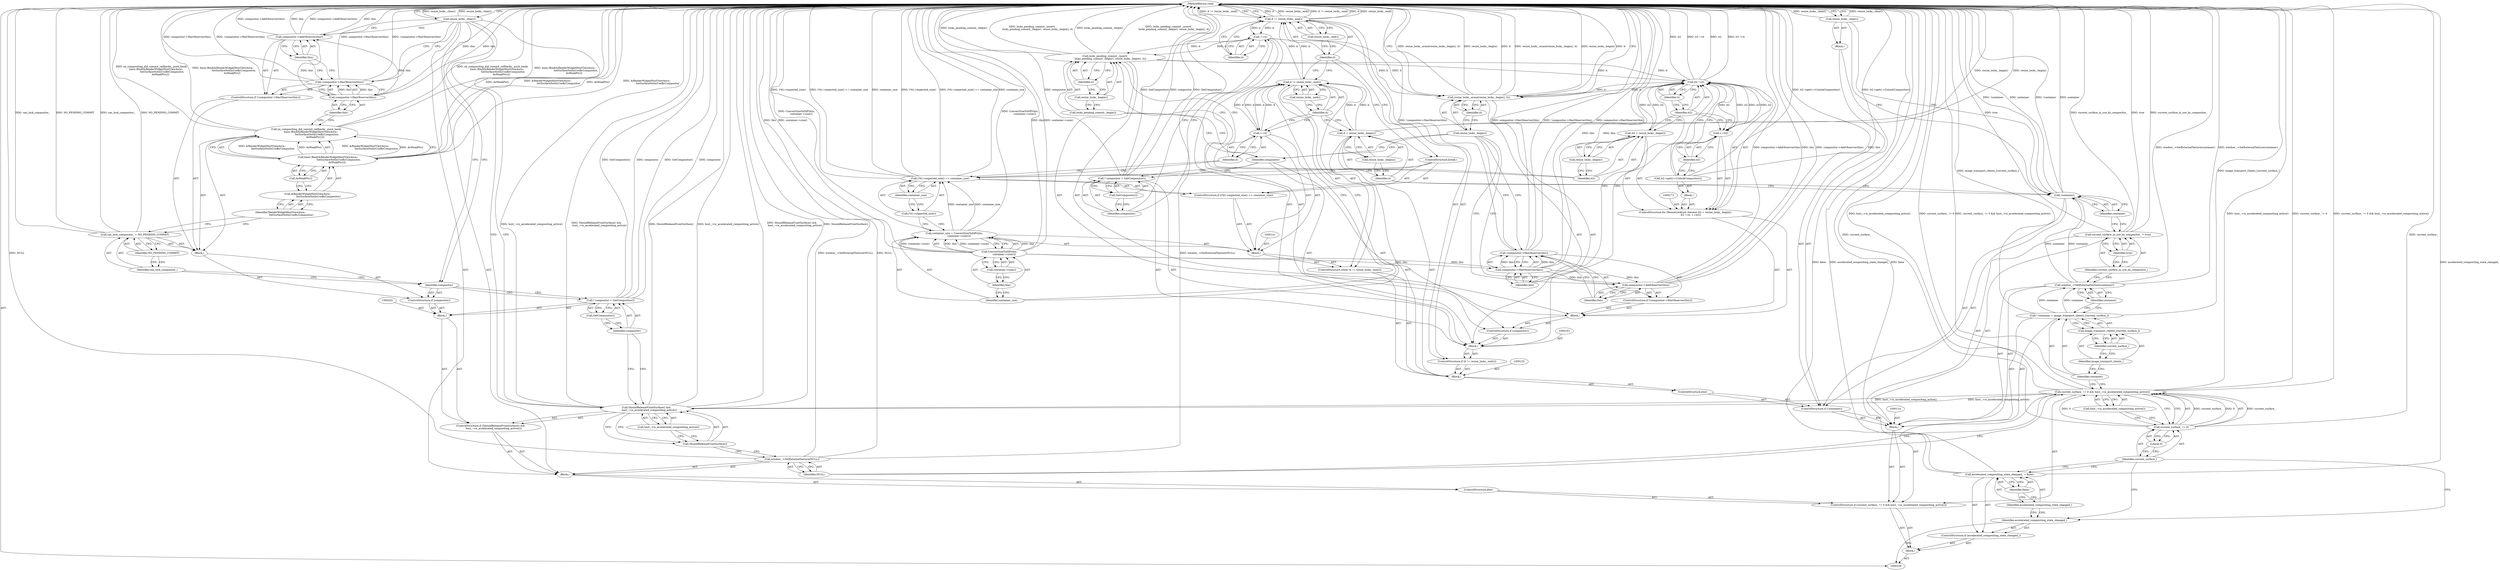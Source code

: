digraph "1_Chrome_18d67244984a574ba2dd8779faabc0e3e34f4b76_34" {
"1000224" [label="(MethodReturn,void)"];
"1000101" [label="(Block,)"];
"1000127" [label="(Identifier,container)"];
"1000128" [label="(Block,)"];
"1000125" [label="(ControlStructure,if (!container))"];
"1000126" [label="(Call,!container)"];
"1000129" [label="(Call,resize_locks_.clear())"];
"1000130" [label="(ControlStructure,else)"];
"1000133" [label="(Call,it = resize_locks_.begin())"];
"1000134" [label="(Identifier,it)"];
"1000135" [label="(Call,resize_locks_.begin())"];
"1000131" [label="(Block,)"];
"1000137" [label="(Call,it != resize_locks_.end())"];
"1000138" [label="(Identifier,it)"];
"1000139" [label="(Call,resize_locks_.end())"];
"1000136" [label="(ControlStructure,while (it != resize_locks_.end()))"];
"1000142" [label="(Call,container_size = ConvertSizeToDIP(this,\n            container->size()))"];
"1000143" [label="(Identifier,container_size)"];
"1000144" [label="(Call,ConvertSizeToDIP(this,\n            container->size()))"];
"1000145" [label="(Identifier,this)"];
"1000140" [label="(Block,)"];
"1000146" [label="(Call,container->size())"];
"1000148" [label="(Call,(*it)->expected_size() == container_size)"];
"1000149" [label="(Call,(*it)->expected_size())"];
"1000150" [label="(Identifier,container_size)"];
"1000147" [label="(ControlStructure,if ((*it)->expected_size() == container_size))"];
"1000151" [label="(ControlStructure,break;)"];
"1000153" [label="(Identifier,it)"];
"1000152" [label="(Call,++it)"];
"1000102" [label="(ControlStructure,if (accelerated_compositing_state_changed_))"];
"1000103" [label="(Identifier,accelerated_compositing_state_changed_)"];
"1000155" [label="(Call,it != resize_locks_.end())"];
"1000156" [label="(Identifier,it)"];
"1000157" [label="(Call,resize_locks_.end())"];
"1000154" [label="(ControlStructure,if (it != resize_locks_.end()))"];
"1000160" [label="(Identifier,it)"];
"1000159" [label="(Call,++it)"];
"1000162" [label="(Call,* compositor = GetCompositor())"];
"1000163" [label="(Identifier,compositor)"];
"1000164" [label="(Call,GetCompositor())"];
"1000158" [label="(Block,)"];
"1000166" [label="(Identifier,compositor)"];
"1000167" [label="(Block,)"];
"1000165" [label="(ControlStructure,if (compositor))"];
"1000168" [label="(Call,locks_pending_commit_.insert(\n              locks_pending_commit_.begin(), resize_locks_.begin(), it))"];
"1000169" [label="(Call,locks_pending_commit_.begin())"];
"1000170" [label="(Call,resize_locks_.begin())"];
"1000171" [label="(Identifier,it)"];
"1000172" [label="(ControlStructure,for (ResizeLockList::iterator it2 = resize_locks_.begin();\n              it2 !=it; ++it2))"];
"1000174" [label="(Call,it2 = resize_locks_.begin())"];
"1000175" [label="(Identifier,it2)"];
"1000176" [label="(Call,resize_locks_.begin())"];
"1000177" [label="(Call,it2 !=it)"];
"1000178" [label="(Identifier,it2)"];
"1000179" [label="(Identifier,it)"];
"1000180" [label="(Call,++it2)"];
"1000181" [label="(Identifier,it2)"];
"1000182" [label="(Block,)"];
"1000183" [label="(Call,it2->get()->UnlockCompositor())"];
"1000104" [label="(Call,accelerated_compositing_state_changed_ = false)"];
"1000105" [label="(Identifier,accelerated_compositing_state_changed_)"];
"1000106" [label="(Identifier,false)"];
"1000184" [label="(ControlStructure,if (!compositor->HasObserver(this)))"];
"1000185" [label="(Call,!compositor->HasObserver(this))"];
"1000186" [label="(Call,compositor->HasObserver(this))"];
"1000187" [label="(Identifier,this)"];
"1000188" [label="(Call,compositor->AddObserver(this))"];
"1000189" [label="(Identifier,this)"];
"1000191" [label="(Call,resize_locks_.begin())"];
"1000192" [label="(Identifier,it)"];
"1000190" [label="(Call,resize_locks_.erase(resize_locks_.begin(), it))"];
"1000194" [label="(Block,)"];
"1000193" [label="(ControlStructure,else)"];
"1000196" [label="(Identifier,NULL)"];
"1000195" [label="(Call,window_->SetExternalTexture(NULL))"];
"1000197" [label="(ControlStructure,if (ShouldReleaseFrontSurface() &&\n        host_->is_accelerated_compositing_active()))"];
"1000198" [label="(Call,ShouldReleaseFrontSurface() &&\n        host_->is_accelerated_compositing_active())"];
"1000199" [label="(Call,ShouldReleaseFrontSurface())"];
"1000200" [label="(Call,host_->is_accelerated_compositing_active())"];
"1000203" [label="(Call,* compositor = GetCompositor())"];
"1000204" [label="(Identifier,compositor)"];
"1000205" [label="(Call,GetCompositor())"];
"1000201" [label="(Block,)"];
"1000207" [label="(Identifier,compositor)"];
"1000208" [label="(Block,)"];
"1000206" [label="(ControlStructure,if (compositor))"];
"1000211" [label="(Identifier,NO_PENDING_COMMIT)"];
"1000209" [label="(Call,can_lock_compositor_ = NO_PENDING_COMMIT)"];
"1000210" [label="(Identifier,can_lock_compositor_)"];
"1000212" [label="(Call,on_compositing_did_commit_callbacks_.push_back(\n            base::Bind(&RenderWidgetHostViewAura::\n                           SetSurfaceNotInUseByCompositor,\n                       AsWeakPtr())))"];
"1000213" [label="(Call,base::Bind(&RenderWidgetHostViewAura::\n                           SetSurfaceNotInUseByCompositor,\n                       AsWeakPtr()))"];
"1000214" [label="(Call,&RenderWidgetHostViewAura::\n                           SetSurfaceNotInUseByCompositor)"];
"1000215" [label="(Identifier,RenderWidgetHostViewAura::\n                           SetSurfaceNotInUseByCompositor)"];
"1000216" [label="(Call,AsWeakPtr())"];
"1000218" [label="(Call,!compositor->HasObserver(this))"];
"1000219" [label="(Call,compositor->HasObserver(this))"];
"1000220" [label="(Identifier,this)"];
"1000217" [label="(ControlStructure,if (!compositor->HasObserver(this)))"];
"1000221" [label="(Call,compositor->AddObserver(this))"];
"1000222" [label="(Identifier,this)"];
"1000111" [label="(Literal,0)"];
"1000107" [label="(ControlStructure,if (current_surface_ != 0 && host_->is_accelerated_compositing_active()))"];
"1000112" [label="(Call,host_->is_accelerated_compositing_active())"];
"1000108" [label="(Call,current_surface_ != 0 && host_->is_accelerated_compositing_active())"];
"1000109" [label="(Call,current_surface_ != 0)"];
"1000110" [label="(Identifier,current_surface_)"];
"1000223" [label="(Call,resize_locks_.clear())"];
"1000115" [label="(Call,* container = image_transport_clients_[current_surface_])"];
"1000116" [label="(Identifier,container)"];
"1000117" [label="(Call,image_transport_clients_[current_surface_])"];
"1000118" [label="(Identifier,image_transport_clients_)"];
"1000113" [label="(Block,)"];
"1000119" [label="(Identifier,current_surface_)"];
"1000121" [label="(Identifier,container)"];
"1000120" [label="(Call,window_->SetExternalTexture(container))"];
"1000122" [label="(Call,current_surface_in_use_by_compositor_ = true)"];
"1000123" [label="(Identifier,current_surface_in_use_by_compositor_)"];
"1000124" [label="(Identifier,true)"];
"1000224" -> "1000100"  [label="AST: "];
"1000224" -> "1000129"  [label="CFG: "];
"1000224" -> "1000190"  [label="CFG: "];
"1000224" -> "1000155"  [label="CFG: "];
"1000224" -> "1000223"  [label="CFG: "];
"1000221" -> "1000224"  [label="DDG: compositor->AddObserver(this)"];
"1000221" -> "1000224"  [label="DDG: this"];
"1000185" -> "1000224"  [label="DDG: !compositor->HasObserver(this)"];
"1000185" -> "1000224"  [label="DDG: compositor->HasObserver(this)"];
"1000209" -> "1000224"  [label="DDG: can_lock_compositor_"];
"1000209" -> "1000224"  [label="DDG: NO_PENDING_COMMIT"];
"1000122" -> "1000224"  [label="DDG: current_surface_in_use_by_compositor_"];
"1000122" -> "1000224"  [label="DDG: true"];
"1000126" -> "1000224"  [label="DDG: container"];
"1000126" -> "1000224"  [label="DDG: !container"];
"1000212" -> "1000224"  [label="DDG: on_compositing_did_commit_callbacks_.push_back(\n            base::Bind(&RenderWidgetHostViewAura::\n                           SetSurfaceNotInUseByCompositor,\n                       AsWeakPtr()))"];
"1000212" -> "1000224"  [label="DDG: base::Bind(&RenderWidgetHostViewAura::\n                           SetSurfaceNotInUseByCompositor,\n                       AsWeakPtr())"];
"1000198" -> "1000224"  [label="DDG: ShouldReleaseFrontSurface()"];
"1000198" -> "1000224"  [label="DDG: host_->is_accelerated_compositing_active()"];
"1000198" -> "1000224"  [label="DDG: ShouldReleaseFrontSurface() &&\n        host_->is_accelerated_compositing_active()"];
"1000155" -> "1000224"  [label="DDG: it"];
"1000155" -> "1000224"  [label="DDG: resize_locks_.end()"];
"1000155" -> "1000224"  [label="DDG: it != resize_locks_.end()"];
"1000203" -> "1000224"  [label="DDG: GetCompositor()"];
"1000203" -> "1000224"  [label="DDG: compositor"];
"1000115" -> "1000224"  [label="DDG: image_transport_clients_[current_surface_]"];
"1000188" -> "1000224"  [label="DDG: compositor->AddObserver(this)"];
"1000188" -> "1000224"  [label="DDG: this"];
"1000177" -> "1000224"  [label="DDG: it2"];
"1000177" -> "1000224"  [label="DDG: it2 !=it"];
"1000168" -> "1000224"  [label="DDG: locks_pending_commit_.insert(\n              locks_pending_commit_.begin(), resize_locks_.begin(), it)"];
"1000168" -> "1000224"  [label="DDG: locks_pending_commit_.begin()"];
"1000162" -> "1000224"  [label="DDG: GetCompositor()"];
"1000162" -> "1000224"  [label="DDG: compositor"];
"1000186" -> "1000224"  [label="DDG: this"];
"1000223" -> "1000224"  [label="DDG: resize_locks_.clear()"];
"1000108" -> "1000224"  [label="DDG: current_surface_ != 0 && host_->is_accelerated_compositing_active()"];
"1000108" -> "1000224"  [label="DDG: host_->is_accelerated_compositing_active()"];
"1000108" -> "1000224"  [label="DDG: current_surface_ != 0"];
"1000190" -> "1000224"  [label="DDG: resize_locks_.erase(resize_locks_.begin(), it)"];
"1000190" -> "1000224"  [label="DDG: resize_locks_.begin()"];
"1000190" -> "1000224"  [label="DDG: it"];
"1000213" -> "1000224"  [label="DDG: AsWeakPtr()"];
"1000213" -> "1000224"  [label="DDG: &RenderWidgetHostViewAura::\n                           SetSurfaceNotInUseByCompositor"];
"1000104" -> "1000224"  [label="DDG: accelerated_compositing_state_changed_"];
"1000104" -> "1000224"  [label="DDG: false"];
"1000218" -> "1000224"  [label="DDG: compositor->HasObserver(this)"];
"1000218" -> "1000224"  [label="DDG: !compositor->HasObserver(this)"];
"1000195" -> "1000224"  [label="DDG: window_->SetExternalTexture(NULL)"];
"1000195" -> "1000224"  [label="DDG: NULL"];
"1000129" -> "1000224"  [label="DDG: resize_locks_.clear()"];
"1000142" -> "1000224"  [label="DDG: ConvertSizeToDIP(this,\n            container->size())"];
"1000148" -> "1000224"  [label="DDG: (*it)->expected_size()"];
"1000148" -> "1000224"  [label="DDG: (*it)->expected_size() == container_size"];
"1000148" -> "1000224"  [label="DDG: container_size"];
"1000133" -> "1000224"  [label="DDG: resize_locks_.begin()"];
"1000109" -> "1000224"  [label="DDG: current_surface_"];
"1000120" -> "1000224"  [label="DDG: window_->SetExternalTexture(container)"];
"1000144" -> "1000224"  [label="DDG: this"];
"1000144" -> "1000224"  [label="DDG: container->size()"];
"1000219" -> "1000224"  [label="DDG: this"];
"1000183" -> "1000224"  [label="DDG: it2->get()->UnlockCompositor()"];
"1000101" -> "1000100"  [label="AST: "];
"1000102" -> "1000101"  [label="AST: "];
"1000107" -> "1000101"  [label="AST: "];
"1000127" -> "1000126"  [label="AST: "];
"1000127" -> "1000122"  [label="CFG: "];
"1000126" -> "1000127"  [label="CFG: "];
"1000128" -> "1000125"  [label="AST: "];
"1000129" -> "1000128"  [label="AST: "];
"1000125" -> "1000113"  [label="AST: "];
"1000126" -> "1000125"  [label="AST: "];
"1000128" -> "1000125"  [label="AST: "];
"1000130" -> "1000125"  [label="AST: "];
"1000126" -> "1000125"  [label="AST: "];
"1000126" -> "1000127"  [label="CFG: "];
"1000127" -> "1000126"  [label="AST: "];
"1000129" -> "1000126"  [label="CFG: "];
"1000134" -> "1000126"  [label="CFG: "];
"1000126" -> "1000224"  [label="DDG: container"];
"1000126" -> "1000224"  [label="DDG: !container"];
"1000120" -> "1000126"  [label="DDG: container"];
"1000129" -> "1000128"  [label="AST: "];
"1000129" -> "1000126"  [label="CFG: "];
"1000224" -> "1000129"  [label="CFG: "];
"1000129" -> "1000224"  [label="DDG: resize_locks_.clear()"];
"1000130" -> "1000125"  [label="AST: "];
"1000131" -> "1000130"  [label="AST: "];
"1000133" -> "1000131"  [label="AST: "];
"1000133" -> "1000135"  [label="CFG: "];
"1000134" -> "1000133"  [label="AST: "];
"1000135" -> "1000133"  [label="AST: "];
"1000138" -> "1000133"  [label="CFG: "];
"1000133" -> "1000224"  [label="DDG: resize_locks_.begin()"];
"1000133" -> "1000137"  [label="DDG: it"];
"1000134" -> "1000133"  [label="AST: "];
"1000134" -> "1000126"  [label="CFG: "];
"1000135" -> "1000134"  [label="CFG: "];
"1000135" -> "1000133"  [label="AST: "];
"1000135" -> "1000134"  [label="CFG: "];
"1000133" -> "1000135"  [label="CFG: "];
"1000131" -> "1000130"  [label="AST: "];
"1000132" -> "1000131"  [label="AST: "];
"1000133" -> "1000131"  [label="AST: "];
"1000136" -> "1000131"  [label="AST: "];
"1000154" -> "1000131"  [label="AST: "];
"1000137" -> "1000136"  [label="AST: "];
"1000137" -> "1000139"  [label="CFG: "];
"1000138" -> "1000137"  [label="AST: "];
"1000139" -> "1000137"  [label="AST: "];
"1000143" -> "1000137"  [label="CFG: "];
"1000156" -> "1000137"  [label="CFG: "];
"1000133" -> "1000137"  [label="DDG: it"];
"1000152" -> "1000137"  [label="DDG: it"];
"1000137" -> "1000152"  [label="DDG: it"];
"1000137" -> "1000155"  [label="DDG: it"];
"1000138" -> "1000137"  [label="AST: "];
"1000138" -> "1000152"  [label="CFG: "];
"1000138" -> "1000133"  [label="CFG: "];
"1000139" -> "1000138"  [label="CFG: "];
"1000139" -> "1000137"  [label="AST: "];
"1000139" -> "1000138"  [label="CFG: "];
"1000137" -> "1000139"  [label="CFG: "];
"1000136" -> "1000131"  [label="AST: "];
"1000137" -> "1000136"  [label="AST: "];
"1000140" -> "1000136"  [label="AST: "];
"1000142" -> "1000140"  [label="AST: "];
"1000142" -> "1000144"  [label="CFG: "];
"1000143" -> "1000142"  [label="AST: "];
"1000144" -> "1000142"  [label="AST: "];
"1000149" -> "1000142"  [label="CFG: "];
"1000142" -> "1000224"  [label="DDG: ConvertSizeToDIP(this,\n            container->size())"];
"1000144" -> "1000142"  [label="DDG: this"];
"1000144" -> "1000142"  [label="DDG: container->size()"];
"1000142" -> "1000148"  [label="DDG: container_size"];
"1000143" -> "1000142"  [label="AST: "];
"1000143" -> "1000137"  [label="CFG: "];
"1000145" -> "1000143"  [label="CFG: "];
"1000144" -> "1000142"  [label="AST: "];
"1000144" -> "1000146"  [label="CFG: "];
"1000145" -> "1000144"  [label="AST: "];
"1000146" -> "1000144"  [label="AST: "];
"1000142" -> "1000144"  [label="CFG: "];
"1000144" -> "1000224"  [label="DDG: this"];
"1000144" -> "1000224"  [label="DDG: container->size()"];
"1000144" -> "1000142"  [label="DDG: this"];
"1000144" -> "1000142"  [label="DDG: container->size()"];
"1000144" -> "1000186"  [label="DDG: this"];
"1000145" -> "1000144"  [label="AST: "];
"1000145" -> "1000143"  [label="CFG: "];
"1000146" -> "1000145"  [label="CFG: "];
"1000140" -> "1000136"  [label="AST: "];
"1000141" -> "1000140"  [label="AST: "];
"1000142" -> "1000140"  [label="AST: "];
"1000147" -> "1000140"  [label="AST: "];
"1000152" -> "1000140"  [label="AST: "];
"1000146" -> "1000144"  [label="AST: "];
"1000146" -> "1000145"  [label="CFG: "];
"1000144" -> "1000146"  [label="CFG: "];
"1000148" -> "1000147"  [label="AST: "];
"1000148" -> "1000150"  [label="CFG: "];
"1000149" -> "1000148"  [label="AST: "];
"1000150" -> "1000148"  [label="AST: "];
"1000151" -> "1000148"  [label="CFG: "];
"1000153" -> "1000148"  [label="CFG: "];
"1000148" -> "1000224"  [label="DDG: (*it)->expected_size()"];
"1000148" -> "1000224"  [label="DDG: (*it)->expected_size() == container_size"];
"1000148" -> "1000224"  [label="DDG: container_size"];
"1000142" -> "1000148"  [label="DDG: container_size"];
"1000149" -> "1000148"  [label="AST: "];
"1000149" -> "1000142"  [label="CFG: "];
"1000150" -> "1000149"  [label="CFG: "];
"1000150" -> "1000148"  [label="AST: "];
"1000150" -> "1000149"  [label="CFG: "];
"1000148" -> "1000150"  [label="CFG: "];
"1000147" -> "1000140"  [label="AST: "];
"1000148" -> "1000147"  [label="AST: "];
"1000151" -> "1000147"  [label="AST: "];
"1000151" -> "1000147"  [label="AST: "];
"1000151" -> "1000148"  [label="CFG: "];
"1000156" -> "1000151"  [label="CFG: "];
"1000153" -> "1000152"  [label="AST: "];
"1000153" -> "1000148"  [label="CFG: "];
"1000152" -> "1000153"  [label="CFG: "];
"1000152" -> "1000140"  [label="AST: "];
"1000152" -> "1000153"  [label="CFG: "];
"1000153" -> "1000152"  [label="AST: "];
"1000138" -> "1000152"  [label="CFG: "];
"1000152" -> "1000137"  [label="DDG: it"];
"1000137" -> "1000152"  [label="DDG: it"];
"1000102" -> "1000101"  [label="AST: "];
"1000103" -> "1000102"  [label="AST: "];
"1000104" -> "1000102"  [label="AST: "];
"1000103" -> "1000102"  [label="AST: "];
"1000103" -> "1000100"  [label="CFG: "];
"1000105" -> "1000103"  [label="CFG: "];
"1000110" -> "1000103"  [label="CFG: "];
"1000155" -> "1000154"  [label="AST: "];
"1000155" -> "1000157"  [label="CFG: "];
"1000156" -> "1000155"  [label="AST: "];
"1000157" -> "1000155"  [label="AST: "];
"1000160" -> "1000155"  [label="CFG: "];
"1000224" -> "1000155"  [label="CFG: "];
"1000155" -> "1000224"  [label="DDG: it"];
"1000155" -> "1000224"  [label="DDG: resize_locks_.end()"];
"1000155" -> "1000224"  [label="DDG: it != resize_locks_.end()"];
"1000137" -> "1000155"  [label="DDG: it"];
"1000155" -> "1000159"  [label="DDG: it"];
"1000156" -> "1000155"  [label="AST: "];
"1000156" -> "1000137"  [label="CFG: "];
"1000156" -> "1000151"  [label="CFG: "];
"1000157" -> "1000156"  [label="CFG: "];
"1000157" -> "1000155"  [label="AST: "];
"1000157" -> "1000156"  [label="CFG: "];
"1000155" -> "1000157"  [label="CFG: "];
"1000154" -> "1000131"  [label="AST: "];
"1000155" -> "1000154"  [label="AST: "];
"1000158" -> "1000154"  [label="AST: "];
"1000160" -> "1000159"  [label="AST: "];
"1000160" -> "1000155"  [label="CFG: "];
"1000159" -> "1000160"  [label="CFG: "];
"1000159" -> "1000158"  [label="AST: "];
"1000159" -> "1000160"  [label="CFG: "];
"1000160" -> "1000159"  [label="AST: "];
"1000163" -> "1000159"  [label="CFG: "];
"1000155" -> "1000159"  [label="DDG: it"];
"1000159" -> "1000168"  [label="DDG: it"];
"1000159" -> "1000190"  [label="DDG: it"];
"1000162" -> "1000158"  [label="AST: "];
"1000162" -> "1000164"  [label="CFG: "];
"1000163" -> "1000162"  [label="AST: "];
"1000164" -> "1000162"  [label="AST: "];
"1000166" -> "1000162"  [label="CFG: "];
"1000162" -> "1000224"  [label="DDG: GetCompositor()"];
"1000162" -> "1000224"  [label="DDG: compositor"];
"1000163" -> "1000162"  [label="AST: "];
"1000163" -> "1000159"  [label="CFG: "];
"1000164" -> "1000163"  [label="CFG: "];
"1000164" -> "1000162"  [label="AST: "];
"1000164" -> "1000163"  [label="CFG: "];
"1000162" -> "1000164"  [label="CFG: "];
"1000158" -> "1000154"  [label="AST: "];
"1000159" -> "1000158"  [label="AST: "];
"1000161" -> "1000158"  [label="AST: "];
"1000162" -> "1000158"  [label="AST: "];
"1000165" -> "1000158"  [label="AST: "];
"1000190" -> "1000158"  [label="AST: "];
"1000166" -> "1000165"  [label="AST: "];
"1000166" -> "1000162"  [label="CFG: "];
"1000169" -> "1000166"  [label="CFG: "];
"1000191" -> "1000166"  [label="CFG: "];
"1000167" -> "1000165"  [label="AST: "];
"1000168" -> "1000167"  [label="AST: "];
"1000172" -> "1000167"  [label="AST: "];
"1000184" -> "1000167"  [label="AST: "];
"1000165" -> "1000158"  [label="AST: "];
"1000166" -> "1000165"  [label="AST: "];
"1000167" -> "1000165"  [label="AST: "];
"1000168" -> "1000167"  [label="AST: "];
"1000168" -> "1000171"  [label="CFG: "];
"1000169" -> "1000168"  [label="AST: "];
"1000170" -> "1000168"  [label="AST: "];
"1000171" -> "1000168"  [label="AST: "];
"1000175" -> "1000168"  [label="CFG: "];
"1000168" -> "1000224"  [label="DDG: locks_pending_commit_.insert(\n              locks_pending_commit_.begin(), resize_locks_.begin(), it)"];
"1000168" -> "1000224"  [label="DDG: locks_pending_commit_.begin()"];
"1000159" -> "1000168"  [label="DDG: it"];
"1000168" -> "1000177"  [label="DDG: it"];
"1000169" -> "1000168"  [label="AST: "];
"1000169" -> "1000166"  [label="CFG: "];
"1000170" -> "1000169"  [label="CFG: "];
"1000170" -> "1000168"  [label="AST: "];
"1000170" -> "1000169"  [label="CFG: "];
"1000171" -> "1000170"  [label="CFG: "];
"1000171" -> "1000168"  [label="AST: "];
"1000171" -> "1000170"  [label="CFG: "];
"1000168" -> "1000171"  [label="CFG: "];
"1000172" -> "1000167"  [label="AST: "];
"1000173" -> "1000172"  [label="AST: "];
"1000174" -> "1000172"  [label="AST: "];
"1000177" -> "1000172"  [label="AST: "];
"1000180" -> "1000172"  [label="AST: "];
"1000182" -> "1000172"  [label="AST: "];
"1000174" -> "1000172"  [label="AST: "];
"1000174" -> "1000176"  [label="CFG: "];
"1000175" -> "1000174"  [label="AST: "];
"1000176" -> "1000174"  [label="AST: "];
"1000178" -> "1000174"  [label="CFG: "];
"1000174" -> "1000177"  [label="DDG: it2"];
"1000175" -> "1000174"  [label="AST: "];
"1000175" -> "1000168"  [label="CFG: "];
"1000176" -> "1000175"  [label="CFG: "];
"1000176" -> "1000174"  [label="AST: "];
"1000176" -> "1000175"  [label="CFG: "];
"1000174" -> "1000176"  [label="CFG: "];
"1000177" -> "1000172"  [label="AST: "];
"1000177" -> "1000179"  [label="CFG: "];
"1000178" -> "1000177"  [label="AST: "];
"1000179" -> "1000177"  [label="AST: "];
"1000183" -> "1000177"  [label="CFG: "];
"1000187" -> "1000177"  [label="CFG: "];
"1000177" -> "1000224"  [label="DDG: it2"];
"1000177" -> "1000224"  [label="DDG: it2 !=it"];
"1000180" -> "1000177"  [label="DDG: it2"];
"1000174" -> "1000177"  [label="DDG: it2"];
"1000168" -> "1000177"  [label="DDG: it"];
"1000177" -> "1000180"  [label="DDG: it2"];
"1000177" -> "1000190"  [label="DDG: it"];
"1000178" -> "1000177"  [label="AST: "];
"1000178" -> "1000174"  [label="CFG: "];
"1000178" -> "1000180"  [label="CFG: "];
"1000179" -> "1000178"  [label="CFG: "];
"1000179" -> "1000177"  [label="AST: "];
"1000179" -> "1000178"  [label="CFG: "];
"1000177" -> "1000179"  [label="CFG: "];
"1000180" -> "1000172"  [label="AST: "];
"1000180" -> "1000181"  [label="CFG: "];
"1000181" -> "1000180"  [label="AST: "];
"1000178" -> "1000180"  [label="CFG: "];
"1000180" -> "1000177"  [label="DDG: it2"];
"1000177" -> "1000180"  [label="DDG: it2"];
"1000181" -> "1000180"  [label="AST: "];
"1000181" -> "1000183"  [label="CFG: "];
"1000180" -> "1000181"  [label="CFG: "];
"1000182" -> "1000172"  [label="AST: "];
"1000183" -> "1000182"  [label="AST: "];
"1000183" -> "1000182"  [label="AST: "];
"1000183" -> "1000177"  [label="CFG: "];
"1000181" -> "1000183"  [label="CFG: "];
"1000183" -> "1000224"  [label="DDG: it2->get()->UnlockCompositor()"];
"1000104" -> "1000102"  [label="AST: "];
"1000104" -> "1000106"  [label="CFG: "];
"1000105" -> "1000104"  [label="AST: "];
"1000106" -> "1000104"  [label="AST: "];
"1000110" -> "1000104"  [label="CFG: "];
"1000104" -> "1000224"  [label="DDG: accelerated_compositing_state_changed_"];
"1000104" -> "1000224"  [label="DDG: false"];
"1000105" -> "1000104"  [label="AST: "];
"1000105" -> "1000103"  [label="CFG: "];
"1000106" -> "1000105"  [label="CFG: "];
"1000106" -> "1000104"  [label="AST: "];
"1000106" -> "1000105"  [label="CFG: "];
"1000104" -> "1000106"  [label="CFG: "];
"1000184" -> "1000167"  [label="AST: "];
"1000185" -> "1000184"  [label="AST: "];
"1000188" -> "1000184"  [label="AST: "];
"1000185" -> "1000184"  [label="AST: "];
"1000185" -> "1000186"  [label="CFG: "];
"1000186" -> "1000185"  [label="AST: "];
"1000189" -> "1000185"  [label="CFG: "];
"1000191" -> "1000185"  [label="CFG: "];
"1000185" -> "1000224"  [label="DDG: !compositor->HasObserver(this)"];
"1000185" -> "1000224"  [label="DDG: compositor->HasObserver(this)"];
"1000186" -> "1000185"  [label="DDG: this"];
"1000186" -> "1000185"  [label="AST: "];
"1000186" -> "1000187"  [label="CFG: "];
"1000187" -> "1000186"  [label="AST: "];
"1000185" -> "1000186"  [label="CFG: "];
"1000186" -> "1000224"  [label="DDG: this"];
"1000186" -> "1000185"  [label="DDG: this"];
"1000144" -> "1000186"  [label="DDG: this"];
"1000186" -> "1000188"  [label="DDG: this"];
"1000187" -> "1000186"  [label="AST: "];
"1000187" -> "1000177"  [label="CFG: "];
"1000186" -> "1000187"  [label="CFG: "];
"1000188" -> "1000184"  [label="AST: "];
"1000188" -> "1000189"  [label="CFG: "];
"1000189" -> "1000188"  [label="AST: "];
"1000191" -> "1000188"  [label="CFG: "];
"1000188" -> "1000224"  [label="DDG: compositor->AddObserver(this)"];
"1000188" -> "1000224"  [label="DDG: this"];
"1000186" -> "1000188"  [label="DDG: this"];
"1000189" -> "1000188"  [label="AST: "];
"1000189" -> "1000185"  [label="CFG: "];
"1000188" -> "1000189"  [label="CFG: "];
"1000191" -> "1000190"  [label="AST: "];
"1000191" -> "1000188"  [label="CFG: "];
"1000191" -> "1000185"  [label="CFG: "];
"1000191" -> "1000166"  [label="CFG: "];
"1000192" -> "1000191"  [label="CFG: "];
"1000192" -> "1000190"  [label="AST: "];
"1000192" -> "1000191"  [label="CFG: "];
"1000190" -> "1000192"  [label="CFG: "];
"1000190" -> "1000158"  [label="AST: "];
"1000190" -> "1000192"  [label="CFG: "];
"1000191" -> "1000190"  [label="AST: "];
"1000192" -> "1000190"  [label="AST: "];
"1000224" -> "1000190"  [label="CFG: "];
"1000190" -> "1000224"  [label="DDG: resize_locks_.erase(resize_locks_.begin(), it)"];
"1000190" -> "1000224"  [label="DDG: resize_locks_.begin()"];
"1000190" -> "1000224"  [label="DDG: it"];
"1000177" -> "1000190"  [label="DDG: it"];
"1000159" -> "1000190"  [label="DDG: it"];
"1000194" -> "1000193"  [label="AST: "];
"1000195" -> "1000194"  [label="AST: "];
"1000197" -> "1000194"  [label="AST: "];
"1000223" -> "1000194"  [label="AST: "];
"1000193" -> "1000107"  [label="AST: "];
"1000194" -> "1000193"  [label="AST: "];
"1000196" -> "1000195"  [label="AST: "];
"1000196" -> "1000108"  [label="CFG: "];
"1000195" -> "1000196"  [label="CFG: "];
"1000195" -> "1000194"  [label="AST: "];
"1000195" -> "1000196"  [label="CFG: "];
"1000196" -> "1000195"  [label="AST: "];
"1000199" -> "1000195"  [label="CFG: "];
"1000195" -> "1000224"  [label="DDG: window_->SetExternalTexture(NULL)"];
"1000195" -> "1000224"  [label="DDG: NULL"];
"1000197" -> "1000194"  [label="AST: "];
"1000198" -> "1000197"  [label="AST: "];
"1000201" -> "1000197"  [label="AST: "];
"1000198" -> "1000197"  [label="AST: "];
"1000198" -> "1000199"  [label="CFG: "];
"1000198" -> "1000200"  [label="CFG: "];
"1000199" -> "1000198"  [label="AST: "];
"1000200" -> "1000198"  [label="AST: "];
"1000204" -> "1000198"  [label="CFG: "];
"1000223" -> "1000198"  [label="CFG: "];
"1000198" -> "1000224"  [label="DDG: ShouldReleaseFrontSurface()"];
"1000198" -> "1000224"  [label="DDG: host_->is_accelerated_compositing_active()"];
"1000198" -> "1000224"  [label="DDG: ShouldReleaseFrontSurface() &&\n        host_->is_accelerated_compositing_active()"];
"1000108" -> "1000198"  [label="DDG: host_->is_accelerated_compositing_active()"];
"1000199" -> "1000198"  [label="AST: "];
"1000199" -> "1000195"  [label="CFG: "];
"1000200" -> "1000199"  [label="CFG: "];
"1000198" -> "1000199"  [label="CFG: "];
"1000200" -> "1000198"  [label="AST: "];
"1000200" -> "1000199"  [label="CFG: "];
"1000198" -> "1000200"  [label="CFG: "];
"1000203" -> "1000201"  [label="AST: "];
"1000203" -> "1000205"  [label="CFG: "];
"1000204" -> "1000203"  [label="AST: "];
"1000205" -> "1000203"  [label="AST: "];
"1000207" -> "1000203"  [label="CFG: "];
"1000203" -> "1000224"  [label="DDG: GetCompositor()"];
"1000203" -> "1000224"  [label="DDG: compositor"];
"1000204" -> "1000203"  [label="AST: "];
"1000204" -> "1000198"  [label="CFG: "];
"1000205" -> "1000204"  [label="CFG: "];
"1000205" -> "1000203"  [label="AST: "];
"1000205" -> "1000204"  [label="CFG: "];
"1000203" -> "1000205"  [label="CFG: "];
"1000201" -> "1000197"  [label="AST: "];
"1000202" -> "1000201"  [label="AST: "];
"1000203" -> "1000201"  [label="AST: "];
"1000206" -> "1000201"  [label="AST: "];
"1000207" -> "1000206"  [label="AST: "];
"1000207" -> "1000203"  [label="CFG: "];
"1000210" -> "1000207"  [label="CFG: "];
"1000223" -> "1000207"  [label="CFG: "];
"1000208" -> "1000206"  [label="AST: "];
"1000209" -> "1000208"  [label="AST: "];
"1000212" -> "1000208"  [label="AST: "];
"1000217" -> "1000208"  [label="AST: "];
"1000206" -> "1000201"  [label="AST: "];
"1000207" -> "1000206"  [label="AST: "];
"1000208" -> "1000206"  [label="AST: "];
"1000211" -> "1000209"  [label="AST: "];
"1000211" -> "1000210"  [label="CFG: "];
"1000209" -> "1000211"  [label="CFG: "];
"1000209" -> "1000208"  [label="AST: "];
"1000209" -> "1000211"  [label="CFG: "];
"1000210" -> "1000209"  [label="AST: "];
"1000211" -> "1000209"  [label="AST: "];
"1000215" -> "1000209"  [label="CFG: "];
"1000209" -> "1000224"  [label="DDG: can_lock_compositor_"];
"1000209" -> "1000224"  [label="DDG: NO_PENDING_COMMIT"];
"1000210" -> "1000209"  [label="AST: "];
"1000210" -> "1000207"  [label="CFG: "];
"1000211" -> "1000210"  [label="CFG: "];
"1000212" -> "1000208"  [label="AST: "];
"1000212" -> "1000213"  [label="CFG: "];
"1000213" -> "1000212"  [label="AST: "];
"1000220" -> "1000212"  [label="CFG: "];
"1000212" -> "1000224"  [label="DDG: on_compositing_did_commit_callbacks_.push_back(\n            base::Bind(&RenderWidgetHostViewAura::\n                           SetSurfaceNotInUseByCompositor,\n                       AsWeakPtr()))"];
"1000212" -> "1000224"  [label="DDG: base::Bind(&RenderWidgetHostViewAura::\n                           SetSurfaceNotInUseByCompositor,\n                       AsWeakPtr())"];
"1000213" -> "1000212"  [label="DDG: &RenderWidgetHostViewAura::\n                           SetSurfaceNotInUseByCompositor"];
"1000213" -> "1000212"  [label="DDG: AsWeakPtr()"];
"1000213" -> "1000212"  [label="AST: "];
"1000213" -> "1000216"  [label="CFG: "];
"1000214" -> "1000213"  [label="AST: "];
"1000216" -> "1000213"  [label="AST: "];
"1000212" -> "1000213"  [label="CFG: "];
"1000213" -> "1000224"  [label="DDG: AsWeakPtr()"];
"1000213" -> "1000224"  [label="DDG: &RenderWidgetHostViewAura::\n                           SetSurfaceNotInUseByCompositor"];
"1000213" -> "1000212"  [label="DDG: &RenderWidgetHostViewAura::\n                           SetSurfaceNotInUseByCompositor"];
"1000213" -> "1000212"  [label="DDG: AsWeakPtr()"];
"1000214" -> "1000213"  [label="AST: "];
"1000214" -> "1000215"  [label="CFG: "];
"1000215" -> "1000214"  [label="AST: "];
"1000216" -> "1000214"  [label="CFG: "];
"1000215" -> "1000214"  [label="AST: "];
"1000215" -> "1000209"  [label="CFG: "];
"1000214" -> "1000215"  [label="CFG: "];
"1000216" -> "1000213"  [label="AST: "];
"1000216" -> "1000214"  [label="CFG: "];
"1000213" -> "1000216"  [label="CFG: "];
"1000218" -> "1000217"  [label="AST: "];
"1000218" -> "1000219"  [label="CFG: "];
"1000219" -> "1000218"  [label="AST: "];
"1000222" -> "1000218"  [label="CFG: "];
"1000223" -> "1000218"  [label="CFG: "];
"1000218" -> "1000224"  [label="DDG: compositor->HasObserver(this)"];
"1000218" -> "1000224"  [label="DDG: !compositor->HasObserver(this)"];
"1000219" -> "1000218"  [label="DDG: this"];
"1000219" -> "1000218"  [label="AST: "];
"1000219" -> "1000220"  [label="CFG: "];
"1000220" -> "1000219"  [label="AST: "];
"1000218" -> "1000219"  [label="CFG: "];
"1000219" -> "1000224"  [label="DDG: this"];
"1000219" -> "1000218"  [label="DDG: this"];
"1000219" -> "1000221"  [label="DDG: this"];
"1000220" -> "1000219"  [label="AST: "];
"1000220" -> "1000212"  [label="CFG: "];
"1000219" -> "1000220"  [label="CFG: "];
"1000217" -> "1000208"  [label="AST: "];
"1000218" -> "1000217"  [label="AST: "];
"1000221" -> "1000217"  [label="AST: "];
"1000221" -> "1000217"  [label="AST: "];
"1000221" -> "1000222"  [label="CFG: "];
"1000222" -> "1000221"  [label="AST: "];
"1000223" -> "1000221"  [label="CFG: "];
"1000221" -> "1000224"  [label="DDG: compositor->AddObserver(this)"];
"1000221" -> "1000224"  [label="DDG: this"];
"1000219" -> "1000221"  [label="DDG: this"];
"1000222" -> "1000221"  [label="AST: "];
"1000222" -> "1000218"  [label="CFG: "];
"1000221" -> "1000222"  [label="CFG: "];
"1000111" -> "1000109"  [label="AST: "];
"1000111" -> "1000110"  [label="CFG: "];
"1000109" -> "1000111"  [label="CFG: "];
"1000107" -> "1000101"  [label="AST: "];
"1000108" -> "1000107"  [label="AST: "];
"1000113" -> "1000107"  [label="AST: "];
"1000193" -> "1000107"  [label="AST: "];
"1000112" -> "1000108"  [label="AST: "];
"1000112" -> "1000109"  [label="CFG: "];
"1000108" -> "1000112"  [label="CFG: "];
"1000108" -> "1000107"  [label="AST: "];
"1000108" -> "1000109"  [label="CFG: "];
"1000108" -> "1000112"  [label="CFG: "];
"1000109" -> "1000108"  [label="AST: "];
"1000112" -> "1000108"  [label="AST: "];
"1000116" -> "1000108"  [label="CFG: "];
"1000196" -> "1000108"  [label="CFG: "];
"1000108" -> "1000224"  [label="DDG: current_surface_ != 0 && host_->is_accelerated_compositing_active()"];
"1000108" -> "1000224"  [label="DDG: host_->is_accelerated_compositing_active()"];
"1000108" -> "1000224"  [label="DDG: current_surface_ != 0"];
"1000109" -> "1000108"  [label="DDG: current_surface_"];
"1000109" -> "1000108"  [label="DDG: 0"];
"1000108" -> "1000198"  [label="DDG: host_->is_accelerated_compositing_active()"];
"1000109" -> "1000108"  [label="AST: "];
"1000109" -> "1000111"  [label="CFG: "];
"1000110" -> "1000109"  [label="AST: "];
"1000111" -> "1000109"  [label="AST: "];
"1000112" -> "1000109"  [label="CFG: "];
"1000108" -> "1000109"  [label="CFG: "];
"1000109" -> "1000224"  [label="DDG: current_surface_"];
"1000109" -> "1000108"  [label="DDG: current_surface_"];
"1000109" -> "1000108"  [label="DDG: 0"];
"1000110" -> "1000109"  [label="AST: "];
"1000110" -> "1000104"  [label="CFG: "];
"1000110" -> "1000103"  [label="CFG: "];
"1000111" -> "1000110"  [label="CFG: "];
"1000223" -> "1000194"  [label="AST: "];
"1000223" -> "1000221"  [label="CFG: "];
"1000223" -> "1000218"  [label="CFG: "];
"1000223" -> "1000207"  [label="CFG: "];
"1000223" -> "1000198"  [label="CFG: "];
"1000224" -> "1000223"  [label="CFG: "];
"1000223" -> "1000224"  [label="DDG: resize_locks_.clear()"];
"1000115" -> "1000113"  [label="AST: "];
"1000115" -> "1000117"  [label="CFG: "];
"1000116" -> "1000115"  [label="AST: "];
"1000117" -> "1000115"  [label="AST: "];
"1000121" -> "1000115"  [label="CFG: "];
"1000115" -> "1000224"  [label="DDG: image_transport_clients_[current_surface_]"];
"1000115" -> "1000120"  [label="DDG: container"];
"1000116" -> "1000115"  [label="AST: "];
"1000116" -> "1000108"  [label="CFG: "];
"1000118" -> "1000116"  [label="CFG: "];
"1000117" -> "1000115"  [label="AST: "];
"1000117" -> "1000119"  [label="CFG: "];
"1000118" -> "1000117"  [label="AST: "];
"1000119" -> "1000117"  [label="AST: "];
"1000115" -> "1000117"  [label="CFG: "];
"1000118" -> "1000117"  [label="AST: "];
"1000118" -> "1000116"  [label="CFG: "];
"1000119" -> "1000118"  [label="CFG: "];
"1000113" -> "1000107"  [label="AST: "];
"1000114" -> "1000113"  [label="AST: "];
"1000115" -> "1000113"  [label="AST: "];
"1000120" -> "1000113"  [label="AST: "];
"1000122" -> "1000113"  [label="AST: "];
"1000125" -> "1000113"  [label="AST: "];
"1000119" -> "1000117"  [label="AST: "];
"1000119" -> "1000118"  [label="CFG: "];
"1000117" -> "1000119"  [label="CFG: "];
"1000121" -> "1000120"  [label="AST: "];
"1000121" -> "1000115"  [label="CFG: "];
"1000120" -> "1000121"  [label="CFG: "];
"1000120" -> "1000113"  [label="AST: "];
"1000120" -> "1000121"  [label="CFG: "];
"1000121" -> "1000120"  [label="AST: "];
"1000123" -> "1000120"  [label="CFG: "];
"1000120" -> "1000224"  [label="DDG: window_->SetExternalTexture(container)"];
"1000115" -> "1000120"  [label="DDG: container"];
"1000120" -> "1000126"  [label="DDG: container"];
"1000122" -> "1000113"  [label="AST: "];
"1000122" -> "1000124"  [label="CFG: "];
"1000123" -> "1000122"  [label="AST: "];
"1000124" -> "1000122"  [label="AST: "];
"1000127" -> "1000122"  [label="CFG: "];
"1000122" -> "1000224"  [label="DDG: current_surface_in_use_by_compositor_"];
"1000122" -> "1000224"  [label="DDG: true"];
"1000123" -> "1000122"  [label="AST: "];
"1000123" -> "1000120"  [label="CFG: "];
"1000124" -> "1000123"  [label="CFG: "];
"1000124" -> "1000122"  [label="AST: "];
"1000124" -> "1000123"  [label="CFG: "];
"1000122" -> "1000124"  [label="CFG: "];
}
